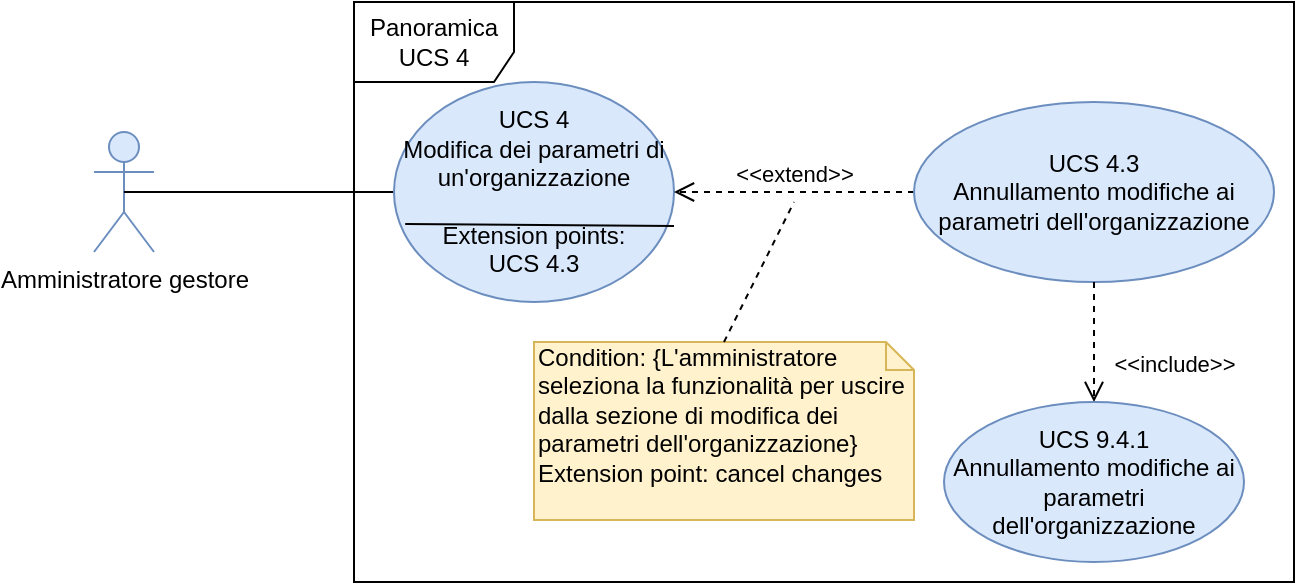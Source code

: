 <mxfile version="12.4.8" type="google"><diagram id="_nr2OgR0dUfLxPIBh4Ku" name="Page-1"><mxGraphModel dx="1550" dy="836" grid="1" gridSize="10" guides="1" tooltips="1" connect="1" arrows="1" fold="1" page="1" pageScale="1" pageWidth="827" pageHeight="1169" math="0" shadow="0"><root><mxCell id="0"/><mxCell id="1" parent="0"/><mxCell id="57QCoX64eyV7oPrFAQ6c-7" value="Panoramica UCS 4&lt;br&gt;" style="shape=umlFrame;whiteSpace=wrap;html=1;width=80;height=40;" parent="1" vertex="1"><mxGeometry x="180" y="360" width="470" height="290" as="geometry"/></mxCell><mxCell id="57QCoX64eyV7oPrFAQ6c-8" value="Amministratore gestore" style="shape=umlActor;verticalLabelPosition=bottom;labelBackgroundColor=#ffffff;verticalAlign=top;html=1;fillColor=#dae8fc;strokeColor=#6c8ebf;" parent="1" vertex="1"><mxGeometry x="50" y="425" width="30" height="60" as="geometry"/></mxCell><mxCell id="57QCoX64eyV7oPrFAQ6c-9" value="" style="endArrow=none;html=1;exitX=0.5;exitY=0.5;exitDx=0;exitDy=0;exitPerimeter=0;entryX=0;entryY=0.5;entryDx=0;entryDy=0;" parent="1" source="57QCoX64eyV7oPrFAQ6c-8" target="57QCoX64eyV7oPrFAQ6c-10" edge="1"><mxGeometry width="50" height="50" relative="1" as="geometry"><mxPoint x="190" y="560" as="sourcePoint"/><mxPoint x="240" y="510" as="targetPoint"/></mxGeometry></mxCell><mxCell id="57QCoX64eyV7oPrFAQ6c-10" value="UCS 4&lt;br&gt;Modifica dei parametri di un'organizzazione&lt;br&gt;&lt;br&gt;Extension points:&lt;br&gt;UCS 4.3" style="ellipse;whiteSpace=wrap;html=1;fillColor=#dae8fc;strokeColor=#6c8ebf;" parent="1" vertex="1"><mxGeometry x="200" y="400" width="140" height="110" as="geometry"/></mxCell><mxCell id="57QCoX64eyV7oPrFAQ6c-11" value="&amp;lt;&amp;lt;extend&amp;gt;&amp;gt;" style="html=1;verticalAlign=bottom;endArrow=open;dashed=1;endSize=8;exitX=0;exitY=0.5;exitDx=0;exitDy=0;entryX=1;entryY=0.5;entryDx=0;entryDy=0;" parent="1" source="57QCoX64eyV7oPrFAQ6c-12" target="57QCoX64eyV7oPrFAQ6c-10" edge="1"><mxGeometry relative="1" as="geometry"><mxPoint x="540" y="480" as="sourcePoint"/><mxPoint x="460" y="480" as="targetPoint"/></mxGeometry></mxCell><mxCell id="57QCoX64eyV7oPrFAQ6c-12" value="UCS 4.3&lt;br&gt;Annullamento modifiche ai parametri dell'organizzazione" style="ellipse;whiteSpace=wrap;html=1;fillColor=#dae8fc;strokeColor=#6c8ebf;" parent="1" vertex="1"><mxGeometry x="460" y="410" width="180" height="90" as="geometry"/></mxCell><mxCell id="4oABsQbLFdxGmCnIG7Ao-1" value="&amp;lt;&amp;lt;include&amp;gt;&amp;gt;" style="html=1;verticalAlign=bottom;endArrow=open;dashed=1;endSize=8;exitX=0.5;exitY=1;exitDx=0;exitDy=0;entryX=0.5;entryY=0;entryDx=0;entryDy=0;" parent="1" source="57QCoX64eyV7oPrFAQ6c-12" target="4oABsQbLFdxGmCnIG7Ao-2" edge="1"><mxGeometry x="0.667" y="40" relative="1" as="geometry"><mxPoint x="470" y="465" as="sourcePoint"/><mxPoint x="360" y="465" as="targetPoint"/><mxPoint as="offset"/></mxGeometry></mxCell><mxCell id="4oABsQbLFdxGmCnIG7Ao-2" value="UCS 9.4.1&lt;br&gt;Annullamento modifiche ai parametri dell'organizzazione" style="ellipse;whiteSpace=wrap;html=1;fillColor=#dae8fc;strokeColor=#6c8ebf;" parent="1" vertex="1"><mxGeometry x="475" y="560" width="150" height="80" as="geometry"/></mxCell><mxCell id="5-BP2h7kFo76VW-5VTUj-1" value="Condition: {L'amministratore seleziona la funzionalità per uscire dalla sezione di modifica dei parametri dell'organizzazione}&lt;br&gt;Extension point: cancel changes" style="shape=note;whiteSpace=wrap;html=1;size=14;verticalAlign=top;align=left;spacingTop=-6;fillColor=#fff2cc;strokeColor=#d6b656;" parent="1" vertex="1"><mxGeometry x="270" y="530" width="190" height="89" as="geometry"/></mxCell><mxCell id="5-BP2h7kFo76VW-5VTUj-2" value="" style="endArrow=none;dashed=1;html=1;exitX=0.5;exitY=0;exitDx=0;exitDy=0;exitPerimeter=0;" parent="1" source="5-BP2h7kFo76VW-5VTUj-1" edge="1"><mxGeometry width="50" height="50" relative="1" as="geometry"><mxPoint x="380" y="530" as="sourcePoint"/><mxPoint x="400" y="460" as="targetPoint"/></mxGeometry></mxCell><mxCell id="5-BP2h7kFo76VW-5VTUj-3" value="" style="endArrow=none;html=1;exitX=0.04;exitY=0.645;exitDx=0;exitDy=0;exitPerimeter=0;" parent="1" source="57QCoX64eyV7oPrFAQ6c-10" edge="1"><mxGeometry width="50" height="50" relative="1" as="geometry"><mxPoint x="210" y="450" as="sourcePoint"/><mxPoint x="340" y="472" as="targetPoint"/></mxGeometry></mxCell></root></mxGraphModel></diagram></mxfile>